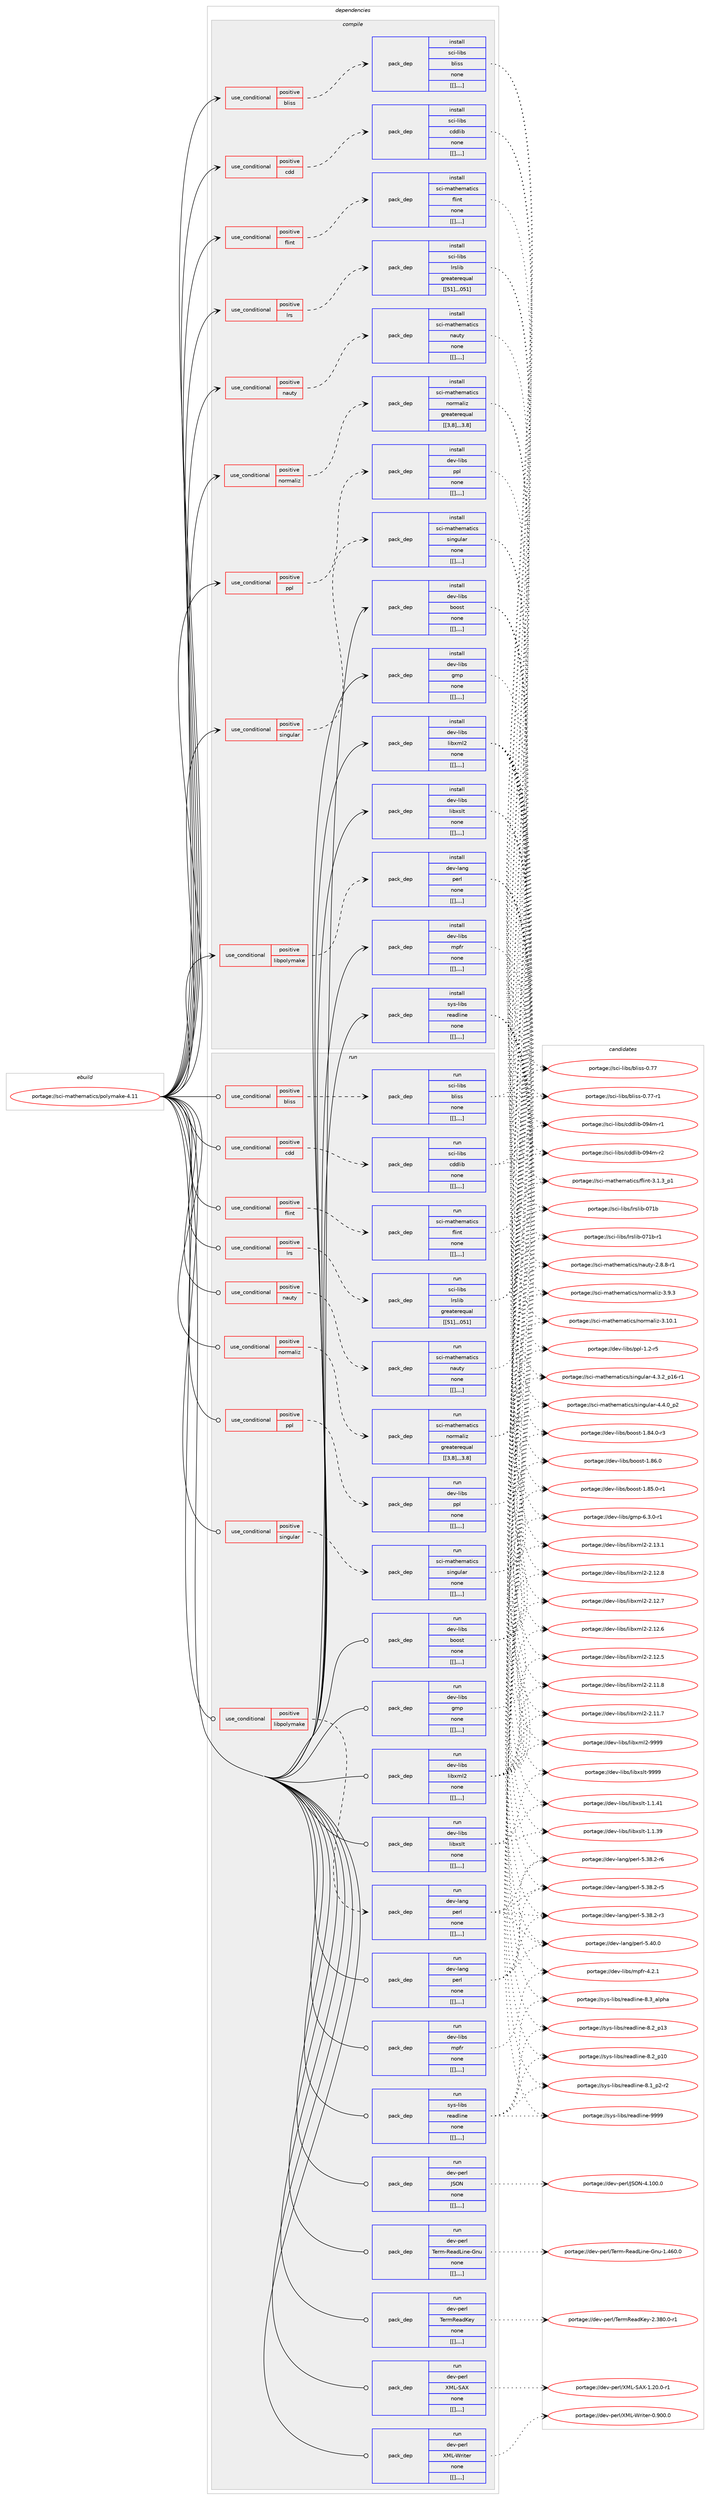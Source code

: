 digraph prolog {

# *************
# Graph options
# *************

newrank=true;
concentrate=true;
compound=true;
graph [rankdir=LR,fontname=Helvetica,fontsize=10,ranksep=1.5];#, ranksep=2.5, nodesep=0.2];
edge  [arrowhead=vee];
node  [fontname=Helvetica,fontsize=10];

# **********
# The ebuild
# **********

subgraph cluster_leftcol {
color=gray;
label=<<i>ebuild</i>>;
id [label="portage://sci-mathematics/polymake-4.11", color=red, width=4, href="../sci-mathematics/polymake-4.11.svg"];
}

# ****************
# The dependencies
# ****************

subgraph cluster_midcol {
color=gray;
label=<<i>dependencies</i>>;
subgraph cluster_compile {
fillcolor="#eeeeee";
style=filled;
label=<<i>compile</i>>;
subgraph cond112440 {
dependency419525 [label=<<TABLE BORDER="0" CELLBORDER="1" CELLSPACING="0" CELLPADDING="4"><TR><TD ROWSPAN="3" CELLPADDING="10">use_conditional</TD></TR><TR><TD>positive</TD></TR><TR><TD>bliss</TD></TR></TABLE>>, shape=none, color=red];
subgraph pack304173 {
dependency419526 [label=<<TABLE BORDER="0" CELLBORDER="1" CELLSPACING="0" CELLPADDING="4" WIDTH="220"><TR><TD ROWSPAN="6" CELLPADDING="30">pack_dep</TD></TR><TR><TD WIDTH="110">install</TD></TR><TR><TD>sci-libs</TD></TR><TR><TD>bliss</TD></TR><TR><TD>none</TD></TR><TR><TD>[[],,,,]</TD></TR></TABLE>>, shape=none, color=blue];
}
dependency419525:e -> dependency419526:w [weight=20,style="dashed",arrowhead="vee"];
}
id:e -> dependency419525:w [weight=20,style="solid",arrowhead="vee"];
subgraph cond112441 {
dependency419527 [label=<<TABLE BORDER="0" CELLBORDER="1" CELLSPACING="0" CELLPADDING="4"><TR><TD ROWSPAN="3" CELLPADDING="10">use_conditional</TD></TR><TR><TD>positive</TD></TR><TR><TD>cdd</TD></TR></TABLE>>, shape=none, color=red];
subgraph pack304174 {
dependency419528 [label=<<TABLE BORDER="0" CELLBORDER="1" CELLSPACING="0" CELLPADDING="4" WIDTH="220"><TR><TD ROWSPAN="6" CELLPADDING="30">pack_dep</TD></TR><TR><TD WIDTH="110">install</TD></TR><TR><TD>sci-libs</TD></TR><TR><TD>cddlib</TD></TR><TR><TD>none</TD></TR><TR><TD>[[],,,,]</TD></TR></TABLE>>, shape=none, color=blue];
}
dependency419527:e -> dependency419528:w [weight=20,style="dashed",arrowhead="vee"];
}
id:e -> dependency419527:w [weight=20,style="solid",arrowhead="vee"];
subgraph cond112442 {
dependency419529 [label=<<TABLE BORDER="0" CELLBORDER="1" CELLSPACING="0" CELLPADDING="4"><TR><TD ROWSPAN="3" CELLPADDING="10">use_conditional</TD></TR><TR><TD>positive</TD></TR><TR><TD>flint</TD></TR></TABLE>>, shape=none, color=red];
subgraph pack304175 {
dependency419530 [label=<<TABLE BORDER="0" CELLBORDER="1" CELLSPACING="0" CELLPADDING="4" WIDTH="220"><TR><TD ROWSPAN="6" CELLPADDING="30">pack_dep</TD></TR><TR><TD WIDTH="110">install</TD></TR><TR><TD>sci-mathematics</TD></TR><TR><TD>flint</TD></TR><TR><TD>none</TD></TR><TR><TD>[[],,,,]</TD></TR></TABLE>>, shape=none, color=blue];
}
dependency419529:e -> dependency419530:w [weight=20,style="dashed",arrowhead="vee"];
}
id:e -> dependency419529:w [weight=20,style="solid",arrowhead="vee"];
subgraph cond112443 {
dependency419531 [label=<<TABLE BORDER="0" CELLBORDER="1" CELLSPACING="0" CELLPADDING="4"><TR><TD ROWSPAN="3" CELLPADDING="10">use_conditional</TD></TR><TR><TD>positive</TD></TR><TR><TD>libpolymake</TD></TR></TABLE>>, shape=none, color=red];
subgraph pack304176 {
dependency419532 [label=<<TABLE BORDER="0" CELLBORDER="1" CELLSPACING="0" CELLPADDING="4" WIDTH="220"><TR><TD ROWSPAN="6" CELLPADDING="30">pack_dep</TD></TR><TR><TD WIDTH="110">install</TD></TR><TR><TD>dev-lang</TD></TR><TR><TD>perl</TD></TR><TR><TD>none</TD></TR><TR><TD>[[],,,,]</TD></TR></TABLE>>, shape=none, color=blue];
}
dependency419531:e -> dependency419532:w [weight=20,style="dashed",arrowhead="vee"];
}
id:e -> dependency419531:w [weight=20,style="solid",arrowhead="vee"];
subgraph cond112444 {
dependency419533 [label=<<TABLE BORDER="0" CELLBORDER="1" CELLSPACING="0" CELLPADDING="4"><TR><TD ROWSPAN="3" CELLPADDING="10">use_conditional</TD></TR><TR><TD>positive</TD></TR><TR><TD>lrs</TD></TR></TABLE>>, shape=none, color=red];
subgraph pack304177 {
dependency419534 [label=<<TABLE BORDER="0" CELLBORDER="1" CELLSPACING="0" CELLPADDING="4" WIDTH="220"><TR><TD ROWSPAN="6" CELLPADDING="30">pack_dep</TD></TR><TR><TD WIDTH="110">install</TD></TR><TR><TD>sci-libs</TD></TR><TR><TD>lrslib</TD></TR><TR><TD>greaterequal</TD></TR><TR><TD>[[51],,,051]</TD></TR></TABLE>>, shape=none, color=blue];
}
dependency419533:e -> dependency419534:w [weight=20,style="dashed",arrowhead="vee"];
}
id:e -> dependency419533:w [weight=20,style="solid",arrowhead="vee"];
subgraph cond112445 {
dependency419535 [label=<<TABLE BORDER="0" CELLBORDER="1" CELLSPACING="0" CELLPADDING="4"><TR><TD ROWSPAN="3" CELLPADDING="10">use_conditional</TD></TR><TR><TD>positive</TD></TR><TR><TD>nauty</TD></TR></TABLE>>, shape=none, color=red];
subgraph pack304178 {
dependency419536 [label=<<TABLE BORDER="0" CELLBORDER="1" CELLSPACING="0" CELLPADDING="4" WIDTH="220"><TR><TD ROWSPAN="6" CELLPADDING="30">pack_dep</TD></TR><TR><TD WIDTH="110">install</TD></TR><TR><TD>sci-mathematics</TD></TR><TR><TD>nauty</TD></TR><TR><TD>none</TD></TR><TR><TD>[[],,,,]</TD></TR></TABLE>>, shape=none, color=blue];
}
dependency419535:e -> dependency419536:w [weight=20,style="dashed",arrowhead="vee"];
}
id:e -> dependency419535:w [weight=20,style="solid",arrowhead="vee"];
subgraph cond112446 {
dependency419537 [label=<<TABLE BORDER="0" CELLBORDER="1" CELLSPACING="0" CELLPADDING="4"><TR><TD ROWSPAN="3" CELLPADDING="10">use_conditional</TD></TR><TR><TD>positive</TD></TR><TR><TD>normaliz</TD></TR></TABLE>>, shape=none, color=red];
subgraph pack304179 {
dependency419538 [label=<<TABLE BORDER="0" CELLBORDER="1" CELLSPACING="0" CELLPADDING="4" WIDTH="220"><TR><TD ROWSPAN="6" CELLPADDING="30">pack_dep</TD></TR><TR><TD WIDTH="110">install</TD></TR><TR><TD>sci-mathematics</TD></TR><TR><TD>normaliz</TD></TR><TR><TD>greaterequal</TD></TR><TR><TD>[[3,8],,,3.8]</TD></TR></TABLE>>, shape=none, color=blue];
}
dependency419537:e -> dependency419538:w [weight=20,style="dashed",arrowhead="vee"];
}
id:e -> dependency419537:w [weight=20,style="solid",arrowhead="vee"];
subgraph cond112447 {
dependency419539 [label=<<TABLE BORDER="0" CELLBORDER="1" CELLSPACING="0" CELLPADDING="4"><TR><TD ROWSPAN="3" CELLPADDING="10">use_conditional</TD></TR><TR><TD>positive</TD></TR><TR><TD>ppl</TD></TR></TABLE>>, shape=none, color=red];
subgraph pack304180 {
dependency419540 [label=<<TABLE BORDER="0" CELLBORDER="1" CELLSPACING="0" CELLPADDING="4" WIDTH="220"><TR><TD ROWSPAN="6" CELLPADDING="30">pack_dep</TD></TR><TR><TD WIDTH="110">install</TD></TR><TR><TD>dev-libs</TD></TR><TR><TD>ppl</TD></TR><TR><TD>none</TD></TR><TR><TD>[[],,,,]</TD></TR></TABLE>>, shape=none, color=blue];
}
dependency419539:e -> dependency419540:w [weight=20,style="dashed",arrowhead="vee"];
}
id:e -> dependency419539:w [weight=20,style="solid",arrowhead="vee"];
subgraph cond112448 {
dependency419541 [label=<<TABLE BORDER="0" CELLBORDER="1" CELLSPACING="0" CELLPADDING="4"><TR><TD ROWSPAN="3" CELLPADDING="10">use_conditional</TD></TR><TR><TD>positive</TD></TR><TR><TD>singular</TD></TR></TABLE>>, shape=none, color=red];
subgraph pack304181 {
dependency419542 [label=<<TABLE BORDER="0" CELLBORDER="1" CELLSPACING="0" CELLPADDING="4" WIDTH="220"><TR><TD ROWSPAN="6" CELLPADDING="30">pack_dep</TD></TR><TR><TD WIDTH="110">install</TD></TR><TR><TD>sci-mathematics</TD></TR><TR><TD>singular</TD></TR><TR><TD>none</TD></TR><TR><TD>[[],,,,]</TD></TR></TABLE>>, shape=none, color=blue];
}
dependency419541:e -> dependency419542:w [weight=20,style="dashed",arrowhead="vee"];
}
id:e -> dependency419541:w [weight=20,style="solid",arrowhead="vee"];
subgraph pack304182 {
dependency419543 [label=<<TABLE BORDER="0" CELLBORDER="1" CELLSPACING="0" CELLPADDING="4" WIDTH="220"><TR><TD ROWSPAN="6" CELLPADDING="30">pack_dep</TD></TR><TR><TD WIDTH="110">install</TD></TR><TR><TD>dev-libs</TD></TR><TR><TD>boost</TD></TR><TR><TD>none</TD></TR><TR><TD>[[],,,,]</TD></TR></TABLE>>, shape=none, color=blue];
}
id:e -> dependency419543:w [weight=20,style="solid",arrowhead="vee"];
subgraph pack304183 {
dependency419544 [label=<<TABLE BORDER="0" CELLBORDER="1" CELLSPACING="0" CELLPADDING="4" WIDTH="220"><TR><TD ROWSPAN="6" CELLPADDING="30">pack_dep</TD></TR><TR><TD WIDTH="110">install</TD></TR><TR><TD>dev-libs</TD></TR><TR><TD>gmp</TD></TR><TR><TD>none</TD></TR><TR><TD>[[],,,,]</TD></TR></TABLE>>, shape=none, color=blue];
}
id:e -> dependency419544:w [weight=20,style="solid",arrowhead="vee"];
subgraph pack304184 {
dependency419545 [label=<<TABLE BORDER="0" CELLBORDER="1" CELLSPACING="0" CELLPADDING="4" WIDTH="220"><TR><TD ROWSPAN="6" CELLPADDING="30">pack_dep</TD></TR><TR><TD WIDTH="110">install</TD></TR><TR><TD>dev-libs</TD></TR><TR><TD>libxml2</TD></TR><TR><TD>none</TD></TR><TR><TD>[[],,,,]</TD></TR></TABLE>>, shape=none, color=blue];
}
id:e -> dependency419545:w [weight=20,style="solid",arrowhead="vee"];
subgraph pack304185 {
dependency419546 [label=<<TABLE BORDER="0" CELLBORDER="1" CELLSPACING="0" CELLPADDING="4" WIDTH="220"><TR><TD ROWSPAN="6" CELLPADDING="30">pack_dep</TD></TR><TR><TD WIDTH="110">install</TD></TR><TR><TD>dev-libs</TD></TR><TR><TD>libxslt</TD></TR><TR><TD>none</TD></TR><TR><TD>[[],,,,]</TD></TR></TABLE>>, shape=none, color=blue];
}
id:e -> dependency419546:w [weight=20,style="solid",arrowhead="vee"];
subgraph pack304186 {
dependency419547 [label=<<TABLE BORDER="0" CELLBORDER="1" CELLSPACING="0" CELLPADDING="4" WIDTH="220"><TR><TD ROWSPAN="6" CELLPADDING="30">pack_dep</TD></TR><TR><TD WIDTH="110">install</TD></TR><TR><TD>dev-libs</TD></TR><TR><TD>mpfr</TD></TR><TR><TD>none</TD></TR><TR><TD>[[],,,,]</TD></TR></TABLE>>, shape=none, color=blue];
}
id:e -> dependency419547:w [weight=20,style="solid",arrowhead="vee"];
subgraph pack304187 {
dependency419548 [label=<<TABLE BORDER="0" CELLBORDER="1" CELLSPACING="0" CELLPADDING="4" WIDTH="220"><TR><TD ROWSPAN="6" CELLPADDING="30">pack_dep</TD></TR><TR><TD WIDTH="110">install</TD></TR><TR><TD>sys-libs</TD></TR><TR><TD>readline</TD></TR><TR><TD>none</TD></TR><TR><TD>[[],,,,]</TD></TR></TABLE>>, shape=none, color=blue];
}
id:e -> dependency419548:w [weight=20,style="solid",arrowhead="vee"];
}
subgraph cluster_compileandrun {
fillcolor="#eeeeee";
style=filled;
label=<<i>compile and run</i>>;
}
subgraph cluster_run {
fillcolor="#eeeeee";
style=filled;
label=<<i>run</i>>;
subgraph cond112449 {
dependency419549 [label=<<TABLE BORDER="0" CELLBORDER="1" CELLSPACING="0" CELLPADDING="4"><TR><TD ROWSPAN="3" CELLPADDING="10">use_conditional</TD></TR><TR><TD>positive</TD></TR><TR><TD>bliss</TD></TR></TABLE>>, shape=none, color=red];
subgraph pack304188 {
dependency419550 [label=<<TABLE BORDER="0" CELLBORDER="1" CELLSPACING="0" CELLPADDING="4" WIDTH="220"><TR><TD ROWSPAN="6" CELLPADDING="30">pack_dep</TD></TR><TR><TD WIDTH="110">run</TD></TR><TR><TD>sci-libs</TD></TR><TR><TD>bliss</TD></TR><TR><TD>none</TD></TR><TR><TD>[[],,,,]</TD></TR></TABLE>>, shape=none, color=blue];
}
dependency419549:e -> dependency419550:w [weight=20,style="dashed",arrowhead="vee"];
}
id:e -> dependency419549:w [weight=20,style="solid",arrowhead="odot"];
subgraph cond112450 {
dependency419551 [label=<<TABLE BORDER="0" CELLBORDER="1" CELLSPACING="0" CELLPADDING="4"><TR><TD ROWSPAN="3" CELLPADDING="10">use_conditional</TD></TR><TR><TD>positive</TD></TR><TR><TD>cdd</TD></TR></TABLE>>, shape=none, color=red];
subgraph pack304189 {
dependency419552 [label=<<TABLE BORDER="0" CELLBORDER="1" CELLSPACING="0" CELLPADDING="4" WIDTH="220"><TR><TD ROWSPAN="6" CELLPADDING="30">pack_dep</TD></TR><TR><TD WIDTH="110">run</TD></TR><TR><TD>sci-libs</TD></TR><TR><TD>cddlib</TD></TR><TR><TD>none</TD></TR><TR><TD>[[],,,,]</TD></TR></TABLE>>, shape=none, color=blue];
}
dependency419551:e -> dependency419552:w [weight=20,style="dashed",arrowhead="vee"];
}
id:e -> dependency419551:w [weight=20,style="solid",arrowhead="odot"];
subgraph cond112451 {
dependency419553 [label=<<TABLE BORDER="0" CELLBORDER="1" CELLSPACING="0" CELLPADDING="4"><TR><TD ROWSPAN="3" CELLPADDING="10">use_conditional</TD></TR><TR><TD>positive</TD></TR><TR><TD>flint</TD></TR></TABLE>>, shape=none, color=red];
subgraph pack304190 {
dependency419554 [label=<<TABLE BORDER="0" CELLBORDER="1" CELLSPACING="0" CELLPADDING="4" WIDTH="220"><TR><TD ROWSPAN="6" CELLPADDING="30">pack_dep</TD></TR><TR><TD WIDTH="110">run</TD></TR><TR><TD>sci-mathematics</TD></TR><TR><TD>flint</TD></TR><TR><TD>none</TD></TR><TR><TD>[[],,,,]</TD></TR></TABLE>>, shape=none, color=blue];
}
dependency419553:e -> dependency419554:w [weight=20,style="dashed",arrowhead="vee"];
}
id:e -> dependency419553:w [weight=20,style="solid",arrowhead="odot"];
subgraph cond112452 {
dependency419555 [label=<<TABLE BORDER="0" CELLBORDER="1" CELLSPACING="0" CELLPADDING="4"><TR><TD ROWSPAN="3" CELLPADDING="10">use_conditional</TD></TR><TR><TD>positive</TD></TR><TR><TD>libpolymake</TD></TR></TABLE>>, shape=none, color=red];
subgraph pack304191 {
dependency419556 [label=<<TABLE BORDER="0" CELLBORDER="1" CELLSPACING="0" CELLPADDING="4" WIDTH="220"><TR><TD ROWSPAN="6" CELLPADDING="30">pack_dep</TD></TR><TR><TD WIDTH="110">run</TD></TR><TR><TD>dev-lang</TD></TR><TR><TD>perl</TD></TR><TR><TD>none</TD></TR><TR><TD>[[],,,,]</TD></TR></TABLE>>, shape=none, color=blue];
}
dependency419555:e -> dependency419556:w [weight=20,style="dashed",arrowhead="vee"];
}
id:e -> dependency419555:w [weight=20,style="solid",arrowhead="odot"];
subgraph cond112453 {
dependency419557 [label=<<TABLE BORDER="0" CELLBORDER="1" CELLSPACING="0" CELLPADDING="4"><TR><TD ROWSPAN="3" CELLPADDING="10">use_conditional</TD></TR><TR><TD>positive</TD></TR><TR><TD>lrs</TD></TR></TABLE>>, shape=none, color=red];
subgraph pack304192 {
dependency419558 [label=<<TABLE BORDER="0" CELLBORDER="1" CELLSPACING="0" CELLPADDING="4" WIDTH="220"><TR><TD ROWSPAN="6" CELLPADDING="30">pack_dep</TD></TR><TR><TD WIDTH="110">run</TD></TR><TR><TD>sci-libs</TD></TR><TR><TD>lrslib</TD></TR><TR><TD>greaterequal</TD></TR><TR><TD>[[51],,,051]</TD></TR></TABLE>>, shape=none, color=blue];
}
dependency419557:e -> dependency419558:w [weight=20,style="dashed",arrowhead="vee"];
}
id:e -> dependency419557:w [weight=20,style="solid",arrowhead="odot"];
subgraph cond112454 {
dependency419559 [label=<<TABLE BORDER="0" CELLBORDER="1" CELLSPACING="0" CELLPADDING="4"><TR><TD ROWSPAN="3" CELLPADDING="10">use_conditional</TD></TR><TR><TD>positive</TD></TR><TR><TD>nauty</TD></TR></TABLE>>, shape=none, color=red];
subgraph pack304193 {
dependency419560 [label=<<TABLE BORDER="0" CELLBORDER="1" CELLSPACING="0" CELLPADDING="4" WIDTH="220"><TR><TD ROWSPAN="6" CELLPADDING="30">pack_dep</TD></TR><TR><TD WIDTH="110">run</TD></TR><TR><TD>sci-mathematics</TD></TR><TR><TD>nauty</TD></TR><TR><TD>none</TD></TR><TR><TD>[[],,,,]</TD></TR></TABLE>>, shape=none, color=blue];
}
dependency419559:e -> dependency419560:w [weight=20,style="dashed",arrowhead="vee"];
}
id:e -> dependency419559:w [weight=20,style="solid",arrowhead="odot"];
subgraph cond112455 {
dependency419561 [label=<<TABLE BORDER="0" CELLBORDER="1" CELLSPACING="0" CELLPADDING="4"><TR><TD ROWSPAN="3" CELLPADDING="10">use_conditional</TD></TR><TR><TD>positive</TD></TR><TR><TD>normaliz</TD></TR></TABLE>>, shape=none, color=red];
subgraph pack304194 {
dependency419562 [label=<<TABLE BORDER="0" CELLBORDER="1" CELLSPACING="0" CELLPADDING="4" WIDTH="220"><TR><TD ROWSPAN="6" CELLPADDING="30">pack_dep</TD></TR><TR><TD WIDTH="110">run</TD></TR><TR><TD>sci-mathematics</TD></TR><TR><TD>normaliz</TD></TR><TR><TD>greaterequal</TD></TR><TR><TD>[[3,8],,,3.8]</TD></TR></TABLE>>, shape=none, color=blue];
}
dependency419561:e -> dependency419562:w [weight=20,style="dashed",arrowhead="vee"];
}
id:e -> dependency419561:w [weight=20,style="solid",arrowhead="odot"];
subgraph cond112456 {
dependency419563 [label=<<TABLE BORDER="0" CELLBORDER="1" CELLSPACING="0" CELLPADDING="4"><TR><TD ROWSPAN="3" CELLPADDING="10">use_conditional</TD></TR><TR><TD>positive</TD></TR><TR><TD>ppl</TD></TR></TABLE>>, shape=none, color=red];
subgraph pack304195 {
dependency419564 [label=<<TABLE BORDER="0" CELLBORDER="1" CELLSPACING="0" CELLPADDING="4" WIDTH="220"><TR><TD ROWSPAN="6" CELLPADDING="30">pack_dep</TD></TR><TR><TD WIDTH="110">run</TD></TR><TR><TD>dev-libs</TD></TR><TR><TD>ppl</TD></TR><TR><TD>none</TD></TR><TR><TD>[[],,,,]</TD></TR></TABLE>>, shape=none, color=blue];
}
dependency419563:e -> dependency419564:w [weight=20,style="dashed",arrowhead="vee"];
}
id:e -> dependency419563:w [weight=20,style="solid",arrowhead="odot"];
subgraph cond112457 {
dependency419565 [label=<<TABLE BORDER="0" CELLBORDER="1" CELLSPACING="0" CELLPADDING="4"><TR><TD ROWSPAN="3" CELLPADDING="10">use_conditional</TD></TR><TR><TD>positive</TD></TR><TR><TD>singular</TD></TR></TABLE>>, shape=none, color=red];
subgraph pack304196 {
dependency419566 [label=<<TABLE BORDER="0" CELLBORDER="1" CELLSPACING="0" CELLPADDING="4" WIDTH="220"><TR><TD ROWSPAN="6" CELLPADDING="30">pack_dep</TD></TR><TR><TD WIDTH="110">run</TD></TR><TR><TD>sci-mathematics</TD></TR><TR><TD>singular</TD></TR><TR><TD>none</TD></TR><TR><TD>[[],,,,]</TD></TR></TABLE>>, shape=none, color=blue];
}
dependency419565:e -> dependency419566:w [weight=20,style="dashed",arrowhead="vee"];
}
id:e -> dependency419565:w [weight=20,style="solid",arrowhead="odot"];
subgraph pack304197 {
dependency419567 [label=<<TABLE BORDER="0" CELLBORDER="1" CELLSPACING="0" CELLPADDING="4" WIDTH="220"><TR><TD ROWSPAN="6" CELLPADDING="30">pack_dep</TD></TR><TR><TD WIDTH="110">run</TD></TR><TR><TD>dev-lang</TD></TR><TR><TD>perl</TD></TR><TR><TD>none</TD></TR><TR><TD>[[],,,,]</TD></TR></TABLE>>, shape=none, color=blue];
}
id:e -> dependency419567:w [weight=20,style="solid",arrowhead="odot"];
subgraph pack304198 {
dependency419568 [label=<<TABLE BORDER="0" CELLBORDER="1" CELLSPACING="0" CELLPADDING="4" WIDTH="220"><TR><TD ROWSPAN="6" CELLPADDING="30">pack_dep</TD></TR><TR><TD WIDTH="110">run</TD></TR><TR><TD>dev-libs</TD></TR><TR><TD>boost</TD></TR><TR><TD>none</TD></TR><TR><TD>[[],,,,]</TD></TR></TABLE>>, shape=none, color=blue];
}
id:e -> dependency419568:w [weight=20,style="solid",arrowhead="odot"];
subgraph pack304199 {
dependency419569 [label=<<TABLE BORDER="0" CELLBORDER="1" CELLSPACING="0" CELLPADDING="4" WIDTH="220"><TR><TD ROWSPAN="6" CELLPADDING="30">pack_dep</TD></TR><TR><TD WIDTH="110">run</TD></TR><TR><TD>dev-libs</TD></TR><TR><TD>gmp</TD></TR><TR><TD>none</TD></TR><TR><TD>[[],,,,]</TD></TR></TABLE>>, shape=none, color=blue];
}
id:e -> dependency419569:w [weight=20,style="solid",arrowhead="odot"];
subgraph pack304200 {
dependency419570 [label=<<TABLE BORDER="0" CELLBORDER="1" CELLSPACING="0" CELLPADDING="4" WIDTH="220"><TR><TD ROWSPAN="6" CELLPADDING="30">pack_dep</TD></TR><TR><TD WIDTH="110">run</TD></TR><TR><TD>dev-libs</TD></TR><TR><TD>libxml2</TD></TR><TR><TD>none</TD></TR><TR><TD>[[],,,,]</TD></TR></TABLE>>, shape=none, color=blue];
}
id:e -> dependency419570:w [weight=20,style="solid",arrowhead="odot"];
subgraph pack304201 {
dependency419571 [label=<<TABLE BORDER="0" CELLBORDER="1" CELLSPACING="0" CELLPADDING="4" WIDTH="220"><TR><TD ROWSPAN="6" CELLPADDING="30">pack_dep</TD></TR><TR><TD WIDTH="110">run</TD></TR><TR><TD>dev-libs</TD></TR><TR><TD>libxslt</TD></TR><TR><TD>none</TD></TR><TR><TD>[[],,,,]</TD></TR></TABLE>>, shape=none, color=blue];
}
id:e -> dependency419571:w [weight=20,style="solid",arrowhead="odot"];
subgraph pack304202 {
dependency419572 [label=<<TABLE BORDER="0" CELLBORDER="1" CELLSPACING="0" CELLPADDING="4" WIDTH="220"><TR><TD ROWSPAN="6" CELLPADDING="30">pack_dep</TD></TR><TR><TD WIDTH="110">run</TD></TR><TR><TD>dev-libs</TD></TR><TR><TD>mpfr</TD></TR><TR><TD>none</TD></TR><TR><TD>[[],,,,]</TD></TR></TABLE>>, shape=none, color=blue];
}
id:e -> dependency419572:w [weight=20,style="solid",arrowhead="odot"];
subgraph pack304203 {
dependency419573 [label=<<TABLE BORDER="0" CELLBORDER="1" CELLSPACING="0" CELLPADDING="4" WIDTH="220"><TR><TD ROWSPAN="6" CELLPADDING="30">pack_dep</TD></TR><TR><TD WIDTH="110">run</TD></TR><TR><TD>dev-perl</TD></TR><TR><TD>JSON</TD></TR><TR><TD>none</TD></TR><TR><TD>[[],,,,]</TD></TR></TABLE>>, shape=none, color=blue];
}
id:e -> dependency419573:w [weight=20,style="solid",arrowhead="odot"];
subgraph pack304204 {
dependency419574 [label=<<TABLE BORDER="0" CELLBORDER="1" CELLSPACING="0" CELLPADDING="4" WIDTH="220"><TR><TD ROWSPAN="6" CELLPADDING="30">pack_dep</TD></TR><TR><TD WIDTH="110">run</TD></TR><TR><TD>dev-perl</TD></TR><TR><TD>Term-ReadLine-Gnu</TD></TR><TR><TD>none</TD></TR><TR><TD>[[],,,,]</TD></TR></TABLE>>, shape=none, color=blue];
}
id:e -> dependency419574:w [weight=20,style="solid",arrowhead="odot"];
subgraph pack304205 {
dependency419575 [label=<<TABLE BORDER="0" CELLBORDER="1" CELLSPACING="0" CELLPADDING="4" WIDTH="220"><TR><TD ROWSPAN="6" CELLPADDING="30">pack_dep</TD></TR><TR><TD WIDTH="110">run</TD></TR><TR><TD>dev-perl</TD></TR><TR><TD>TermReadKey</TD></TR><TR><TD>none</TD></TR><TR><TD>[[],,,,]</TD></TR></TABLE>>, shape=none, color=blue];
}
id:e -> dependency419575:w [weight=20,style="solid",arrowhead="odot"];
subgraph pack304206 {
dependency419576 [label=<<TABLE BORDER="0" CELLBORDER="1" CELLSPACING="0" CELLPADDING="4" WIDTH="220"><TR><TD ROWSPAN="6" CELLPADDING="30">pack_dep</TD></TR><TR><TD WIDTH="110">run</TD></TR><TR><TD>dev-perl</TD></TR><TR><TD>XML-SAX</TD></TR><TR><TD>none</TD></TR><TR><TD>[[],,,,]</TD></TR></TABLE>>, shape=none, color=blue];
}
id:e -> dependency419576:w [weight=20,style="solid",arrowhead="odot"];
subgraph pack304207 {
dependency419577 [label=<<TABLE BORDER="0" CELLBORDER="1" CELLSPACING="0" CELLPADDING="4" WIDTH="220"><TR><TD ROWSPAN="6" CELLPADDING="30">pack_dep</TD></TR><TR><TD WIDTH="110">run</TD></TR><TR><TD>dev-perl</TD></TR><TR><TD>XML-Writer</TD></TR><TR><TD>none</TD></TR><TR><TD>[[],,,,]</TD></TR></TABLE>>, shape=none, color=blue];
}
id:e -> dependency419577:w [weight=20,style="solid",arrowhead="odot"];
subgraph pack304208 {
dependency419578 [label=<<TABLE BORDER="0" CELLBORDER="1" CELLSPACING="0" CELLPADDING="4" WIDTH="220"><TR><TD ROWSPAN="6" CELLPADDING="30">pack_dep</TD></TR><TR><TD WIDTH="110">run</TD></TR><TR><TD>sys-libs</TD></TR><TR><TD>readline</TD></TR><TR><TD>none</TD></TR><TR><TD>[[],,,,]</TD></TR></TABLE>>, shape=none, color=blue];
}
id:e -> dependency419578:w [weight=20,style="solid",arrowhead="odot"];
}
}

# **************
# The candidates
# **************

subgraph cluster_choices {
rank=same;
color=gray;
label=<<i>candidates</i>>;

subgraph choice304173 {
color=black;
nodesep=1;
choice115991054510810598115479810810511511545484655554511449 [label="portage://sci-libs/bliss-0.77-r1", color=red, width=4,href="../sci-libs/bliss-0.77-r1.svg"];
choice11599105451081059811547981081051151154548465555 [label="portage://sci-libs/bliss-0.77", color=red, width=4,href="../sci-libs/bliss-0.77.svg"];
dependency419526:e -> choice115991054510810598115479810810511511545484655554511449:w [style=dotted,weight="100"];
dependency419526:e -> choice11599105451081059811547981081051151154548465555:w [style=dotted,weight="100"];
}
subgraph choice304174 {
color=black;
nodesep=1;
choice115991054510810598115479910010010810598454857521094511450 [label="portage://sci-libs/cddlib-094m-r2", color=red, width=4,href="../sci-libs/cddlib-094m-r2.svg"];
choice115991054510810598115479910010010810598454857521094511449 [label="portage://sci-libs/cddlib-094m-r1", color=red, width=4,href="../sci-libs/cddlib-094m-r1.svg"];
dependency419528:e -> choice115991054510810598115479910010010810598454857521094511450:w [style=dotted,weight="100"];
dependency419528:e -> choice115991054510810598115479910010010810598454857521094511449:w [style=dotted,weight="100"];
}
subgraph choice304175 {
color=black;
nodesep=1;
choice1159910545109971161041011099711610599115471021081051101164551464946519511249 [label="portage://sci-mathematics/flint-3.1.3_p1", color=red, width=4,href="../sci-mathematics/flint-3.1.3_p1.svg"];
dependency419530:e -> choice1159910545109971161041011099711610599115471021081051101164551464946519511249:w [style=dotted,weight="100"];
}
subgraph choice304176 {
color=black;
nodesep=1;
choice10010111845108971101034711210111410845534652484648 [label="portage://dev-lang/perl-5.40.0", color=red, width=4,href="../dev-lang/perl-5.40.0.svg"];
choice100101118451089711010347112101114108455346515646504511454 [label="portage://dev-lang/perl-5.38.2-r6", color=red, width=4,href="../dev-lang/perl-5.38.2-r6.svg"];
choice100101118451089711010347112101114108455346515646504511453 [label="portage://dev-lang/perl-5.38.2-r5", color=red, width=4,href="../dev-lang/perl-5.38.2-r5.svg"];
choice100101118451089711010347112101114108455346515646504511451 [label="portage://dev-lang/perl-5.38.2-r3", color=red, width=4,href="../dev-lang/perl-5.38.2-r3.svg"];
dependency419532:e -> choice10010111845108971101034711210111410845534652484648:w [style=dotted,weight="100"];
dependency419532:e -> choice100101118451089711010347112101114108455346515646504511454:w [style=dotted,weight="100"];
dependency419532:e -> choice100101118451089711010347112101114108455346515646504511453:w [style=dotted,weight="100"];
dependency419532:e -> choice100101118451089711010347112101114108455346515646504511451:w [style=dotted,weight="100"];
}
subgraph choice304177 {
color=black;
nodesep=1;
choice115991054510810598115471081141151081059845485549984511449 [label="portage://sci-libs/lrslib-071b-r1", color=red, width=4,href="../sci-libs/lrslib-071b-r1.svg"];
choice11599105451081059811547108114115108105984548554998 [label="portage://sci-libs/lrslib-071b", color=red, width=4,href="../sci-libs/lrslib-071b.svg"];
dependency419534:e -> choice115991054510810598115471081141151081059845485549984511449:w [style=dotted,weight="100"];
dependency419534:e -> choice11599105451081059811547108114115108105984548554998:w [style=dotted,weight="100"];
}
subgraph choice304178 {
color=black;
nodesep=1;
choice115991054510997116104101109971161059911547110971171161214550465646564511449 [label="portage://sci-mathematics/nauty-2.8.8-r1", color=red, width=4,href="../sci-mathematics/nauty-2.8.8-r1.svg"];
dependency419536:e -> choice115991054510997116104101109971161059911547110971171161214550465646564511449:w [style=dotted,weight="100"];
}
subgraph choice304179 {
color=black;
nodesep=1;
choice1159910545109971161041011099711610599115471101111141099710810512245514649484649 [label="portage://sci-mathematics/normaliz-3.10.1", color=red, width=4,href="../sci-mathematics/normaliz-3.10.1.svg"];
choice11599105451099711610410110997116105991154711011111410997108105122455146574651 [label="portage://sci-mathematics/normaliz-3.9.3", color=red, width=4,href="../sci-mathematics/normaliz-3.9.3.svg"];
dependency419538:e -> choice1159910545109971161041011099711610599115471101111141099710810512245514649484649:w [style=dotted,weight="100"];
dependency419538:e -> choice11599105451099711610410110997116105991154711011111410997108105122455146574651:w [style=dotted,weight="100"];
}
subgraph choice304180 {
color=black;
nodesep=1;
choice100101118451081059811547112112108454946504511453 [label="portage://dev-libs/ppl-1.2-r5", color=red, width=4,href="../dev-libs/ppl-1.2-r5.svg"];
dependency419540:e -> choice100101118451081059811547112112108454946504511453:w [style=dotted,weight="100"];
}
subgraph choice304181 {
color=black;
nodesep=1;
choice115991054510997116104101109971161059911547115105110103117108971144552465246489511250 [label="portage://sci-mathematics/singular-4.4.0_p2", color=red, width=4,href="../sci-mathematics/singular-4.4.0_p2.svg"];
choice115991054510997116104101109971161059911547115105110103117108971144552465146509511249544511449 [label="portage://sci-mathematics/singular-4.3.2_p16-r1", color=red, width=4,href="../sci-mathematics/singular-4.3.2_p16-r1.svg"];
dependency419542:e -> choice115991054510997116104101109971161059911547115105110103117108971144552465246489511250:w [style=dotted,weight="100"];
dependency419542:e -> choice115991054510997116104101109971161059911547115105110103117108971144552465146509511249544511449:w [style=dotted,weight="100"];
}
subgraph choice304182 {
color=black;
nodesep=1;
choice1001011184510810598115479811111111511645494656544648 [label="portage://dev-libs/boost-1.86.0", color=red, width=4,href="../dev-libs/boost-1.86.0.svg"];
choice10010111845108105981154798111111115116454946565346484511449 [label="portage://dev-libs/boost-1.85.0-r1", color=red, width=4,href="../dev-libs/boost-1.85.0-r1.svg"];
choice10010111845108105981154798111111115116454946565246484511451 [label="portage://dev-libs/boost-1.84.0-r3", color=red, width=4,href="../dev-libs/boost-1.84.0-r3.svg"];
dependency419543:e -> choice1001011184510810598115479811111111511645494656544648:w [style=dotted,weight="100"];
dependency419543:e -> choice10010111845108105981154798111111115116454946565346484511449:w [style=dotted,weight="100"];
dependency419543:e -> choice10010111845108105981154798111111115116454946565246484511451:w [style=dotted,weight="100"];
}
subgraph choice304183 {
color=black;
nodesep=1;
choice1001011184510810598115471031091124554465146484511449 [label="portage://dev-libs/gmp-6.3.0-r1", color=red, width=4,href="../dev-libs/gmp-6.3.0-r1.svg"];
dependency419544:e -> choice1001011184510810598115471031091124554465146484511449:w [style=dotted,weight="100"];
}
subgraph choice304184 {
color=black;
nodesep=1;
choice10010111845108105981154710810598120109108504557575757 [label="portage://dev-libs/libxml2-9999", color=red, width=4,href="../dev-libs/libxml2-9999.svg"];
choice100101118451081059811547108105981201091085045504649514649 [label="portage://dev-libs/libxml2-2.13.1", color=red, width=4,href="../dev-libs/libxml2-2.13.1.svg"];
choice100101118451081059811547108105981201091085045504649504656 [label="portage://dev-libs/libxml2-2.12.8", color=red, width=4,href="../dev-libs/libxml2-2.12.8.svg"];
choice100101118451081059811547108105981201091085045504649504655 [label="portage://dev-libs/libxml2-2.12.7", color=red, width=4,href="../dev-libs/libxml2-2.12.7.svg"];
choice100101118451081059811547108105981201091085045504649504654 [label="portage://dev-libs/libxml2-2.12.6", color=red, width=4,href="../dev-libs/libxml2-2.12.6.svg"];
choice100101118451081059811547108105981201091085045504649504653 [label="portage://dev-libs/libxml2-2.12.5", color=red, width=4,href="../dev-libs/libxml2-2.12.5.svg"];
choice100101118451081059811547108105981201091085045504649494656 [label="portage://dev-libs/libxml2-2.11.8", color=red, width=4,href="../dev-libs/libxml2-2.11.8.svg"];
choice100101118451081059811547108105981201091085045504649494655 [label="portage://dev-libs/libxml2-2.11.7", color=red, width=4,href="../dev-libs/libxml2-2.11.7.svg"];
dependency419545:e -> choice10010111845108105981154710810598120109108504557575757:w [style=dotted,weight="100"];
dependency419545:e -> choice100101118451081059811547108105981201091085045504649514649:w [style=dotted,weight="100"];
dependency419545:e -> choice100101118451081059811547108105981201091085045504649504656:w [style=dotted,weight="100"];
dependency419545:e -> choice100101118451081059811547108105981201091085045504649504655:w [style=dotted,weight="100"];
dependency419545:e -> choice100101118451081059811547108105981201091085045504649504654:w [style=dotted,weight="100"];
dependency419545:e -> choice100101118451081059811547108105981201091085045504649504653:w [style=dotted,weight="100"];
dependency419545:e -> choice100101118451081059811547108105981201091085045504649494656:w [style=dotted,weight="100"];
dependency419545:e -> choice100101118451081059811547108105981201091085045504649494655:w [style=dotted,weight="100"];
}
subgraph choice304185 {
color=black;
nodesep=1;
choice100101118451081059811547108105981201151081164557575757 [label="portage://dev-libs/libxslt-9999", color=red, width=4,href="../dev-libs/libxslt-9999.svg"];
choice1001011184510810598115471081059812011510811645494649465249 [label="portage://dev-libs/libxslt-1.1.41", color=red, width=4,href="../dev-libs/libxslt-1.1.41.svg"];
choice1001011184510810598115471081059812011510811645494649465157 [label="portage://dev-libs/libxslt-1.1.39", color=red, width=4,href="../dev-libs/libxslt-1.1.39.svg"];
dependency419546:e -> choice100101118451081059811547108105981201151081164557575757:w [style=dotted,weight="100"];
dependency419546:e -> choice1001011184510810598115471081059812011510811645494649465249:w [style=dotted,weight="100"];
dependency419546:e -> choice1001011184510810598115471081059812011510811645494649465157:w [style=dotted,weight="100"];
}
subgraph choice304186 {
color=black;
nodesep=1;
choice100101118451081059811547109112102114455246504649 [label="portage://dev-libs/mpfr-4.2.1", color=red, width=4,href="../dev-libs/mpfr-4.2.1.svg"];
dependency419547:e -> choice100101118451081059811547109112102114455246504649:w [style=dotted,weight="100"];
}
subgraph choice304187 {
color=black;
nodesep=1;
choice115121115451081059811547114101971001081051101014557575757 [label="portage://sys-libs/readline-9999", color=red, width=4,href="../sys-libs/readline-9999.svg"];
choice1151211154510810598115471141019710010810511010145564651959710811210497 [label="portage://sys-libs/readline-8.3_alpha", color=red, width=4,href="../sys-libs/readline-8.3_alpha.svg"];
choice1151211154510810598115471141019710010810511010145564650951124951 [label="portage://sys-libs/readline-8.2_p13", color=red, width=4,href="../sys-libs/readline-8.2_p13.svg"];
choice1151211154510810598115471141019710010810511010145564650951124948 [label="portage://sys-libs/readline-8.2_p10", color=red, width=4,href="../sys-libs/readline-8.2_p10.svg"];
choice115121115451081059811547114101971001081051101014556464995112504511450 [label="portage://sys-libs/readline-8.1_p2-r2", color=red, width=4,href="../sys-libs/readline-8.1_p2-r2.svg"];
dependency419548:e -> choice115121115451081059811547114101971001081051101014557575757:w [style=dotted,weight="100"];
dependency419548:e -> choice1151211154510810598115471141019710010810511010145564651959710811210497:w [style=dotted,weight="100"];
dependency419548:e -> choice1151211154510810598115471141019710010810511010145564650951124951:w [style=dotted,weight="100"];
dependency419548:e -> choice1151211154510810598115471141019710010810511010145564650951124948:w [style=dotted,weight="100"];
dependency419548:e -> choice115121115451081059811547114101971001081051101014556464995112504511450:w [style=dotted,weight="100"];
}
subgraph choice304188 {
color=black;
nodesep=1;
choice115991054510810598115479810810511511545484655554511449 [label="portage://sci-libs/bliss-0.77-r1", color=red, width=4,href="../sci-libs/bliss-0.77-r1.svg"];
choice11599105451081059811547981081051151154548465555 [label="portage://sci-libs/bliss-0.77", color=red, width=4,href="../sci-libs/bliss-0.77.svg"];
dependency419550:e -> choice115991054510810598115479810810511511545484655554511449:w [style=dotted,weight="100"];
dependency419550:e -> choice11599105451081059811547981081051151154548465555:w [style=dotted,weight="100"];
}
subgraph choice304189 {
color=black;
nodesep=1;
choice115991054510810598115479910010010810598454857521094511450 [label="portage://sci-libs/cddlib-094m-r2", color=red, width=4,href="../sci-libs/cddlib-094m-r2.svg"];
choice115991054510810598115479910010010810598454857521094511449 [label="portage://sci-libs/cddlib-094m-r1", color=red, width=4,href="../sci-libs/cddlib-094m-r1.svg"];
dependency419552:e -> choice115991054510810598115479910010010810598454857521094511450:w [style=dotted,weight="100"];
dependency419552:e -> choice115991054510810598115479910010010810598454857521094511449:w [style=dotted,weight="100"];
}
subgraph choice304190 {
color=black;
nodesep=1;
choice1159910545109971161041011099711610599115471021081051101164551464946519511249 [label="portage://sci-mathematics/flint-3.1.3_p1", color=red, width=4,href="../sci-mathematics/flint-3.1.3_p1.svg"];
dependency419554:e -> choice1159910545109971161041011099711610599115471021081051101164551464946519511249:w [style=dotted,weight="100"];
}
subgraph choice304191 {
color=black;
nodesep=1;
choice10010111845108971101034711210111410845534652484648 [label="portage://dev-lang/perl-5.40.0", color=red, width=4,href="../dev-lang/perl-5.40.0.svg"];
choice100101118451089711010347112101114108455346515646504511454 [label="portage://dev-lang/perl-5.38.2-r6", color=red, width=4,href="../dev-lang/perl-5.38.2-r6.svg"];
choice100101118451089711010347112101114108455346515646504511453 [label="portage://dev-lang/perl-5.38.2-r5", color=red, width=4,href="../dev-lang/perl-5.38.2-r5.svg"];
choice100101118451089711010347112101114108455346515646504511451 [label="portage://dev-lang/perl-5.38.2-r3", color=red, width=4,href="../dev-lang/perl-5.38.2-r3.svg"];
dependency419556:e -> choice10010111845108971101034711210111410845534652484648:w [style=dotted,weight="100"];
dependency419556:e -> choice100101118451089711010347112101114108455346515646504511454:w [style=dotted,weight="100"];
dependency419556:e -> choice100101118451089711010347112101114108455346515646504511453:w [style=dotted,weight="100"];
dependency419556:e -> choice100101118451089711010347112101114108455346515646504511451:w [style=dotted,weight="100"];
}
subgraph choice304192 {
color=black;
nodesep=1;
choice115991054510810598115471081141151081059845485549984511449 [label="portage://sci-libs/lrslib-071b-r1", color=red, width=4,href="../sci-libs/lrslib-071b-r1.svg"];
choice11599105451081059811547108114115108105984548554998 [label="portage://sci-libs/lrslib-071b", color=red, width=4,href="../sci-libs/lrslib-071b.svg"];
dependency419558:e -> choice115991054510810598115471081141151081059845485549984511449:w [style=dotted,weight="100"];
dependency419558:e -> choice11599105451081059811547108114115108105984548554998:w [style=dotted,weight="100"];
}
subgraph choice304193 {
color=black;
nodesep=1;
choice115991054510997116104101109971161059911547110971171161214550465646564511449 [label="portage://sci-mathematics/nauty-2.8.8-r1", color=red, width=4,href="../sci-mathematics/nauty-2.8.8-r1.svg"];
dependency419560:e -> choice115991054510997116104101109971161059911547110971171161214550465646564511449:w [style=dotted,weight="100"];
}
subgraph choice304194 {
color=black;
nodesep=1;
choice1159910545109971161041011099711610599115471101111141099710810512245514649484649 [label="portage://sci-mathematics/normaliz-3.10.1", color=red, width=4,href="../sci-mathematics/normaliz-3.10.1.svg"];
choice11599105451099711610410110997116105991154711011111410997108105122455146574651 [label="portage://sci-mathematics/normaliz-3.9.3", color=red, width=4,href="../sci-mathematics/normaliz-3.9.3.svg"];
dependency419562:e -> choice1159910545109971161041011099711610599115471101111141099710810512245514649484649:w [style=dotted,weight="100"];
dependency419562:e -> choice11599105451099711610410110997116105991154711011111410997108105122455146574651:w [style=dotted,weight="100"];
}
subgraph choice304195 {
color=black;
nodesep=1;
choice100101118451081059811547112112108454946504511453 [label="portage://dev-libs/ppl-1.2-r5", color=red, width=4,href="../dev-libs/ppl-1.2-r5.svg"];
dependency419564:e -> choice100101118451081059811547112112108454946504511453:w [style=dotted,weight="100"];
}
subgraph choice304196 {
color=black;
nodesep=1;
choice115991054510997116104101109971161059911547115105110103117108971144552465246489511250 [label="portage://sci-mathematics/singular-4.4.0_p2", color=red, width=4,href="../sci-mathematics/singular-4.4.0_p2.svg"];
choice115991054510997116104101109971161059911547115105110103117108971144552465146509511249544511449 [label="portage://sci-mathematics/singular-4.3.2_p16-r1", color=red, width=4,href="../sci-mathematics/singular-4.3.2_p16-r1.svg"];
dependency419566:e -> choice115991054510997116104101109971161059911547115105110103117108971144552465246489511250:w [style=dotted,weight="100"];
dependency419566:e -> choice115991054510997116104101109971161059911547115105110103117108971144552465146509511249544511449:w [style=dotted,weight="100"];
}
subgraph choice304197 {
color=black;
nodesep=1;
choice10010111845108971101034711210111410845534652484648 [label="portage://dev-lang/perl-5.40.0", color=red, width=4,href="../dev-lang/perl-5.40.0.svg"];
choice100101118451089711010347112101114108455346515646504511454 [label="portage://dev-lang/perl-5.38.2-r6", color=red, width=4,href="../dev-lang/perl-5.38.2-r6.svg"];
choice100101118451089711010347112101114108455346515646504511453 [label="portage://dev-lang/perl-5.38.2-r5", color=red, width=4,href="../dev-lang/perl-5.38.2-r5.svg"];
choice100101118451089711010347112101114108455346515646504511451 [label="portage://dev-lang/perl-5.38.2-r3", color=red, width=4,href="../dev-lang/perl-5.38.2-r3.svg"];
dependency419567:e -> choice10010111845108971101034711210111410845534652484648:w [style=dotted,weight="100"];
dependency419567:e -> choice100101118451089711010347112101114108455346515646504511454:w [style=dotted,weight="100"];
dependency419567:e -> choice100101118451089711010347112101114108455346515646504511453:w [style=dotted,weight="100"];
dependency419567:e -> choice100101118451089711010347112101114108455346515646504511451:w [style=dotted,weight="100"];
}
subgraph choice304198 {
color=black;
nodesep=1;
choice1001011184510810598115479811111111511645494656544648 [label="portage://dev-libs/boost-1.86.0", color=red, width=4,href="../dev-libs/boost-1.86.0.svg"];
choice10010111845108105981154798111111115116454946565346484511449 [label="portage://dev-libs/boost-1.85.0-r1", color=red, width=4,href="../dev-libs/boost-1.85.0-r1.svg"];
choice10010111845108105981154798111111115116454946565246484511451 [label="portage://dev-libs/boost-1.84.0-r3", color=red, width=4,href="../dev-libs/boost-1.84.0-r3.svg"];
dependency419568:e -> choice1001011184510810598115479811111111511645494656544648:w [style=dotted,weight="100"];
dependency419568:e -> choice10010111845108105981154798111111115116454946565346484511449:w [style=dotted,weight="100"];
dependency419568:e -> choice10010111845108105981154798111111115116454946565246484511451:w [style=dotted,weight="100"];
}
subgraph choice304199 {
color=black;
nodesep=1;
choice1001011184510810598115471031091124554465146484511449 [label="portage://dev-libs/gmp-6.3.0-r1", color=red, width=4,href="../dev-libs/gmp-6.3.0-r1.svg"];
dependency419569:e -> choice1001011184510810598115471031091124554465146484511449:w [style=dotted,weight="100"];
}
subgraph choice304200 {
color=black;
nodesep=1;
choice10010111845108105981154710810598120109108504557575757 [label="portage://dev-libs/libxml2-9999", color=red, width=4,href="../dev-libs/libxml2-9999.svg"];
choice100101118451081059811547108105981201091085045504649514649 [label="portage://dev-libs/libxml2-2.13.1", color=red, width=4,href="../dev-libs/libxml2-2.13.1.svg"];
choice100101118451081059811547108105981201091085045504649504656 [label="portage://dev-libs/libxml2-2.12.8", color=red, width=4,href="../dev-libs/libxml2-2.12.8.svg"];
choice100101118451081059811547108105981201091085045504649504655 [label="portage://dev-libs/libxml2-2.12.7", color=red, width=4,href="../dev-libs/libxml2-2.12.7.svg"];
choice100101118451081059811547108105981201091085045504649504654 [label="portage://dev-libs/libxml2-2.12.6", color=red, width=4,href="../dev-libs/libxml2-2.12.6.svg"];
choice100101118451081059811547108105981201091085045504649504653 [label="portage://dev-libs/libxml2-2.12.5", color=red, width=4,href="../dev-libs/libxml2-2.12.5.svg"];
choice100101118451081059811547108105981201091085045504649494656 [label="portage://dev-libs/libxml2-2.11.8", color=red, width=4,href="../dev-libs/libxml2-2.11.8.svg"];
choice100101118451081059811547108105981201091085045504649494655 [label="portage://dev-libs/libxml2-2.11.7", color=red, width=4,href="../dev-libs/libxml2-2.11.7.svg"];
dependency419570:e -> choice10010111845108105981154710810598120109108504557575757:w [style=dotted,weight="100"];
dependency419570:e -> choice100101118451081059811547108105981201091085045504649514649:w [style=dotted,weight="100"];
dependency419570:e -> choice100101118451081059811547108105981201091085045504649504656:w [style=dotted,weight="100"];
dependency419570:e -> choice100101118451081059811547108105981201091085045504649504655:w [style=dotted,weight="100"];
dependency419570:e -> choice100101118451081059811547108105981201091085045504649504654:w [style=dotted,weight="100"];
dependency419570:e -> choice100101118451081059811547108105981201091085045504649504653:w [style=dotted,weight="100"];
dependency419570:e -> choice100101118451081059811547108105981201091085045504649494656:w [style=dotted,weight="100"];
dependency419570:e -> choice100101118451081059811547108105981201091085045504649494655:w [style=dotted,weight="100"];
}
subgraph choice304201 {
color=black;
nodesep=1;
choice100101118451081059811547108105981201151081164557575757 [label="portage://dev-libs/libxslt-9999", color=red, width=4,href="../dev-libs/libxslt-9999.svg"];
choice1001011184510810598115471081059812011510811645494649465249 [label="portage://dev-libs/libxslt-1.1.41", color=red, width=4,href="../dev-libs/libxslt-1.1.41.svg"];
choice1001011184510810598115471081059812011510811645494649465157 [label="portage://dev-libs/libxslt-1.1.39", color=red, width=4,href="../dev-libs/libxslt-1.1.39.svg"];
dependency419571:e -> choice100101118451081059811547108105981201151081164557575757:w [style=dotted,weight="100"];
dependency419571:e -> choice1001011184510810598115471081059812011510811645494649465249:w [style=dotted,weight="100"];
dependency419571:e -> choice1001011184510810598115471081059812011510811645494649465157:w [style=dotted,weight="100"];
}
subgraph choice304202 {
color=black;
nodesep=1;
choice100101118451081059811547109112102114455246504649 [label="portage://dev-libs/mpfr-4.2.1", color=red, width=4,href="../dev-libs/mpfr-4.2.1.svg"];
dependency419572:e -> choice100101118451081059811547109112102114455246504649:w [style=dotted,weight="100"];
}
subgraph choice304203 {
color=black;
nodesep=1;
choice1001011184511210111410847748379784552464948484648 [label="portage://dev-perl/JSON-4.100.0", color=red, width=4,href="../dev-perl/JSON-4.100.0.svg"];
dependency419573:e -> choice1001011184511210111410847748379784552464948484648:w [style=dotted,weight="100"];
}
subgraph choice304204 {
color=black;
nodesep=1;
choice1001011184511210111410847841011141094582101971007610511010145711101174549465254484648 [label="portage://dev-perl/Term-ReadLine-Gnu-1.460.0", color=red, width=4,href="../dev-perl/Term-ReadLine-Gnu-1.460.0.svg"];
dependency419574:e -> choice1001011184511210111410847841011141094582101971007610511010145711101174549465254484648:w [style=dotted,weight="100"];
}
subgraph choice304205 {
color=black;
nodesep=1;
choice10010111845112101114108478410111410982101971007510112145504651564846484511449 [label="portage://dev-perl/TermReadKey-2.380.0-r1", color=red, width=4,href="../dev-perl/TermReadKey-2.380.0-r1.svg"];
dependency419575:e -> choice10010111845112101114108478410111410982101971007510112145504651564846484511449:w [style=dotted,weight="100"];
}
subgraph choice304206 {
color=black;
nodesep=1;
choice100101118451121011141084788777645836588454946504846484511449 [label="portage://dev-perl/XML-SAX-1.20.0-r1", color=red, width=4,href="../dev-perl/XML-SAX-1.20.0-r1.svg"];
dependency419576:e -> choice100101118451121011141084788777645836588454946504846484511449:w [style=dotted,weight="100"];
}
subgraph choice304207 {
color=black;
nodesep=1;
choice100101118451121011141084788777645871141051161011144548465748484648 [label="portage://dev-perl/XML-Writer-0.900.0", color=red, width=4,href="../dev-perl/XML-Writer-0.900.0.svg"];
dependency419577:e -> choice100101118451121011141084788777645871141051161011144548465748484648:w [style=dotted,weight="100"];
}
subgraph choice304208 {
color=black;
nodesep=1;
choice115121115451081059811547114101971001081051101014557575757 [label="portage://sys-libs/readline-9999", color=red, width=4,href="../sys-libs/readline-9999.svg"];
choice1151211154510810598115471141019710010810511010145564651959710811210497 [label="portage://sys-libs/readline-8.3_alpha", color=red, width=4,href="../sys-libs/readline-8.3_alpha.svg"];
choice1151211154510810598115471141019710010810511010145564650951124951 [label="portage://sys-libs/readline-8.2_p13", color=red, width=4,href="../sys-libs/readline-8.2_p13.svg"];
choice1151211154510810598115471141019710010810511010145564650951124948 [label="portage://sys-libs/readline-8.2_p10", color=red, width=4,href="../sys-libs/readline-8.2_p10.svg"];
choice115121115451081059811547114101971001081051101014556464995112504511450 [label="portage://sys-libs/readline-8.1_p2-r2", color=red, width=4,href="../sys-libs/readline-8.1_p2-r2.svg"];
dependency419578:e -> choice115121115451081059811547114101971001081051101014557575757:w [style=dotted,weight="100"];
dependency419578:e -> choice1151211154510810598115471141019710010810511010145564651959710811210497:w [style=dotted,weight="100"];
dependency419578:e -> choice1151211154510810598115471141019710010810511010145564650951124951:w [style=dotted,weight="100"];
dependency419578:e -> choice1151211154510810598115471141019710010810511010145564650951124948:w [style=dotted,weight="100"];
dependency419578:e -> choice115121115451081059811547114101971001081051101014556464995112504511450:w [style=dotted,weight="100"];
}
}

}
